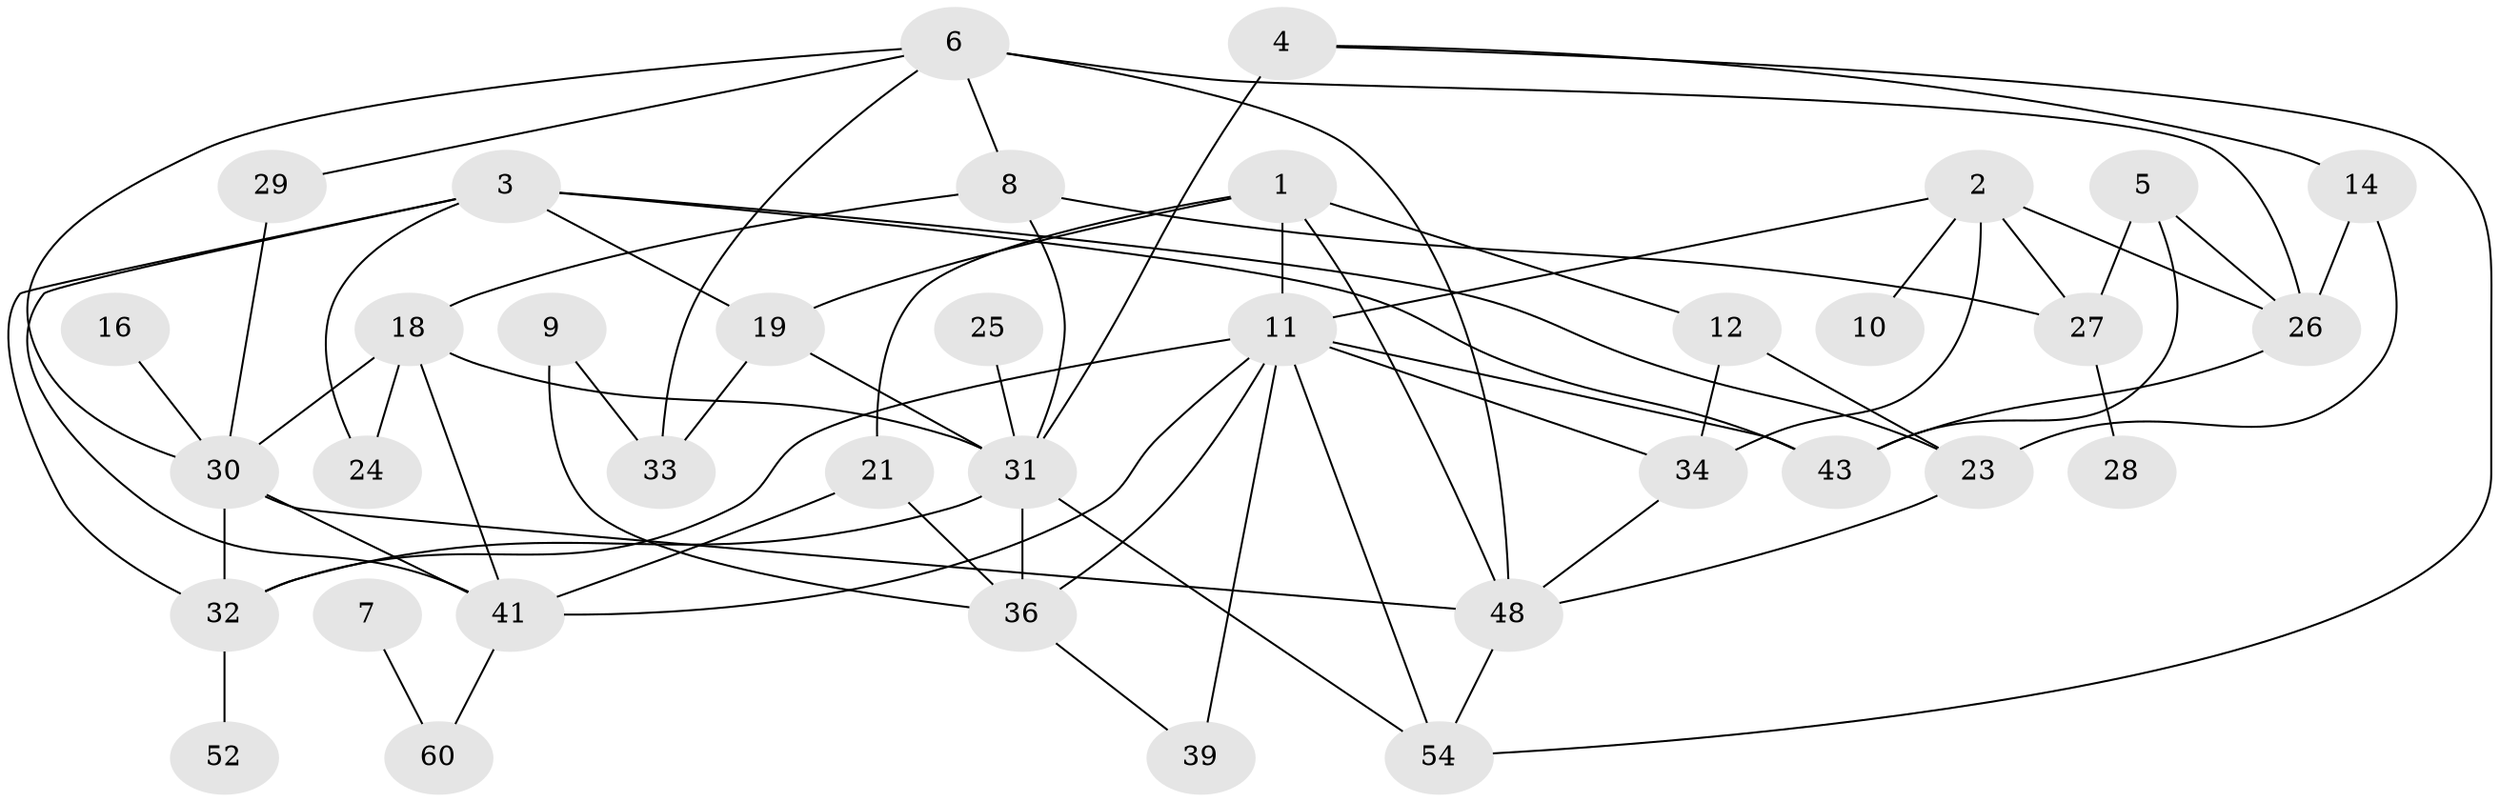 // Generated by graph-tools (version 1.1) at 2025/23/03/03/25 07:23:28]
// undirected, 37 vertices, 70 edges
graph export_dot {
graph [start="1"]
  node [color=gray90,style=filled];
  1 [super="+58"];
  2 [super="+22"];
  3 [super="+20"];
  4 [super="+17"];
  5;
  6 [super="+51"];
  7 [super="+13"];
  8 [super="+59"];
  9;
  10;
  11 [super="+57"];
  12 [super="+46"];
  14 [super="+15"];
  16;
  18 [super="+49"];
  19 [super="+38"];
  21 [super="+53"];
  23 [super="+35"];
  24;
  25;
  26 [super="+37"];
  27 [super="+61"];
  28;
  29;
  30 [super="+56"];
  31 [super="+44"];
  32 [super="+40"];
  33;
  34;
  36 [super="+55"];
  39 [super="+47"];
  41 [super="+42"];
  43 [super="+45"];
  48 [super="+50"];
  52;
  54;
  60;
  1 -- 11;
  1 -- 21;
  1 -- 48;
  1 -- 19;
  1 -- 12;
  2 -- 10;
  2 -- 27;
  2 -- 34;
  2 -- 26;
  2 -- 11;
  3 -- 23;
  3 -- 19;
  3 -- 24;
  3 -- 41;
  3 -- 43;
  3 -- 32;
  4 -- 31 [weight=2];
  4 -- 54;
  4 -- 14;
  5 -- 27;
  5 -- 26;
  5 -- 43;
  6 -- 29;
  6 -- 48;
  6 -- 33;
  6 -- 26;
  6 -- 30;
  6 -- 8;
  7 -- 60;
  8 -- 31;
  8 -- 27;
  8 -- 18;
  9 -- 33;
  9 -- 36;
  11 -- 34;
  11 -- 54;
  11 -- 39;
  11 -- 41;
  11 -- 36;
  11 -- 43;
  11 -- 32;
  12 -- 23;
  12 -- 34;
  14 -- 23;
  14 -- 26;
  16 -- 30;
  18 -- 24;
  18 -- 41;
  18 -- 30;
  18 -- 31;
  19 -- 33;
  19 -- 31;
  21 -- 36;
  21 -- 41;
  23 -- 48;
  25 -- 31;
  26 -- 43;
  27 -- 28;
  29 -- 30;
  30 -- 41;
  30 -- 48;
  30 -- 32;
  31 -- 54;
  31 -- 36;
  31 -- 32;
  32 -- 52;
  34 -- 48;
  36 -- 39;
  41 -- 60;
  48 -- 54;
}

